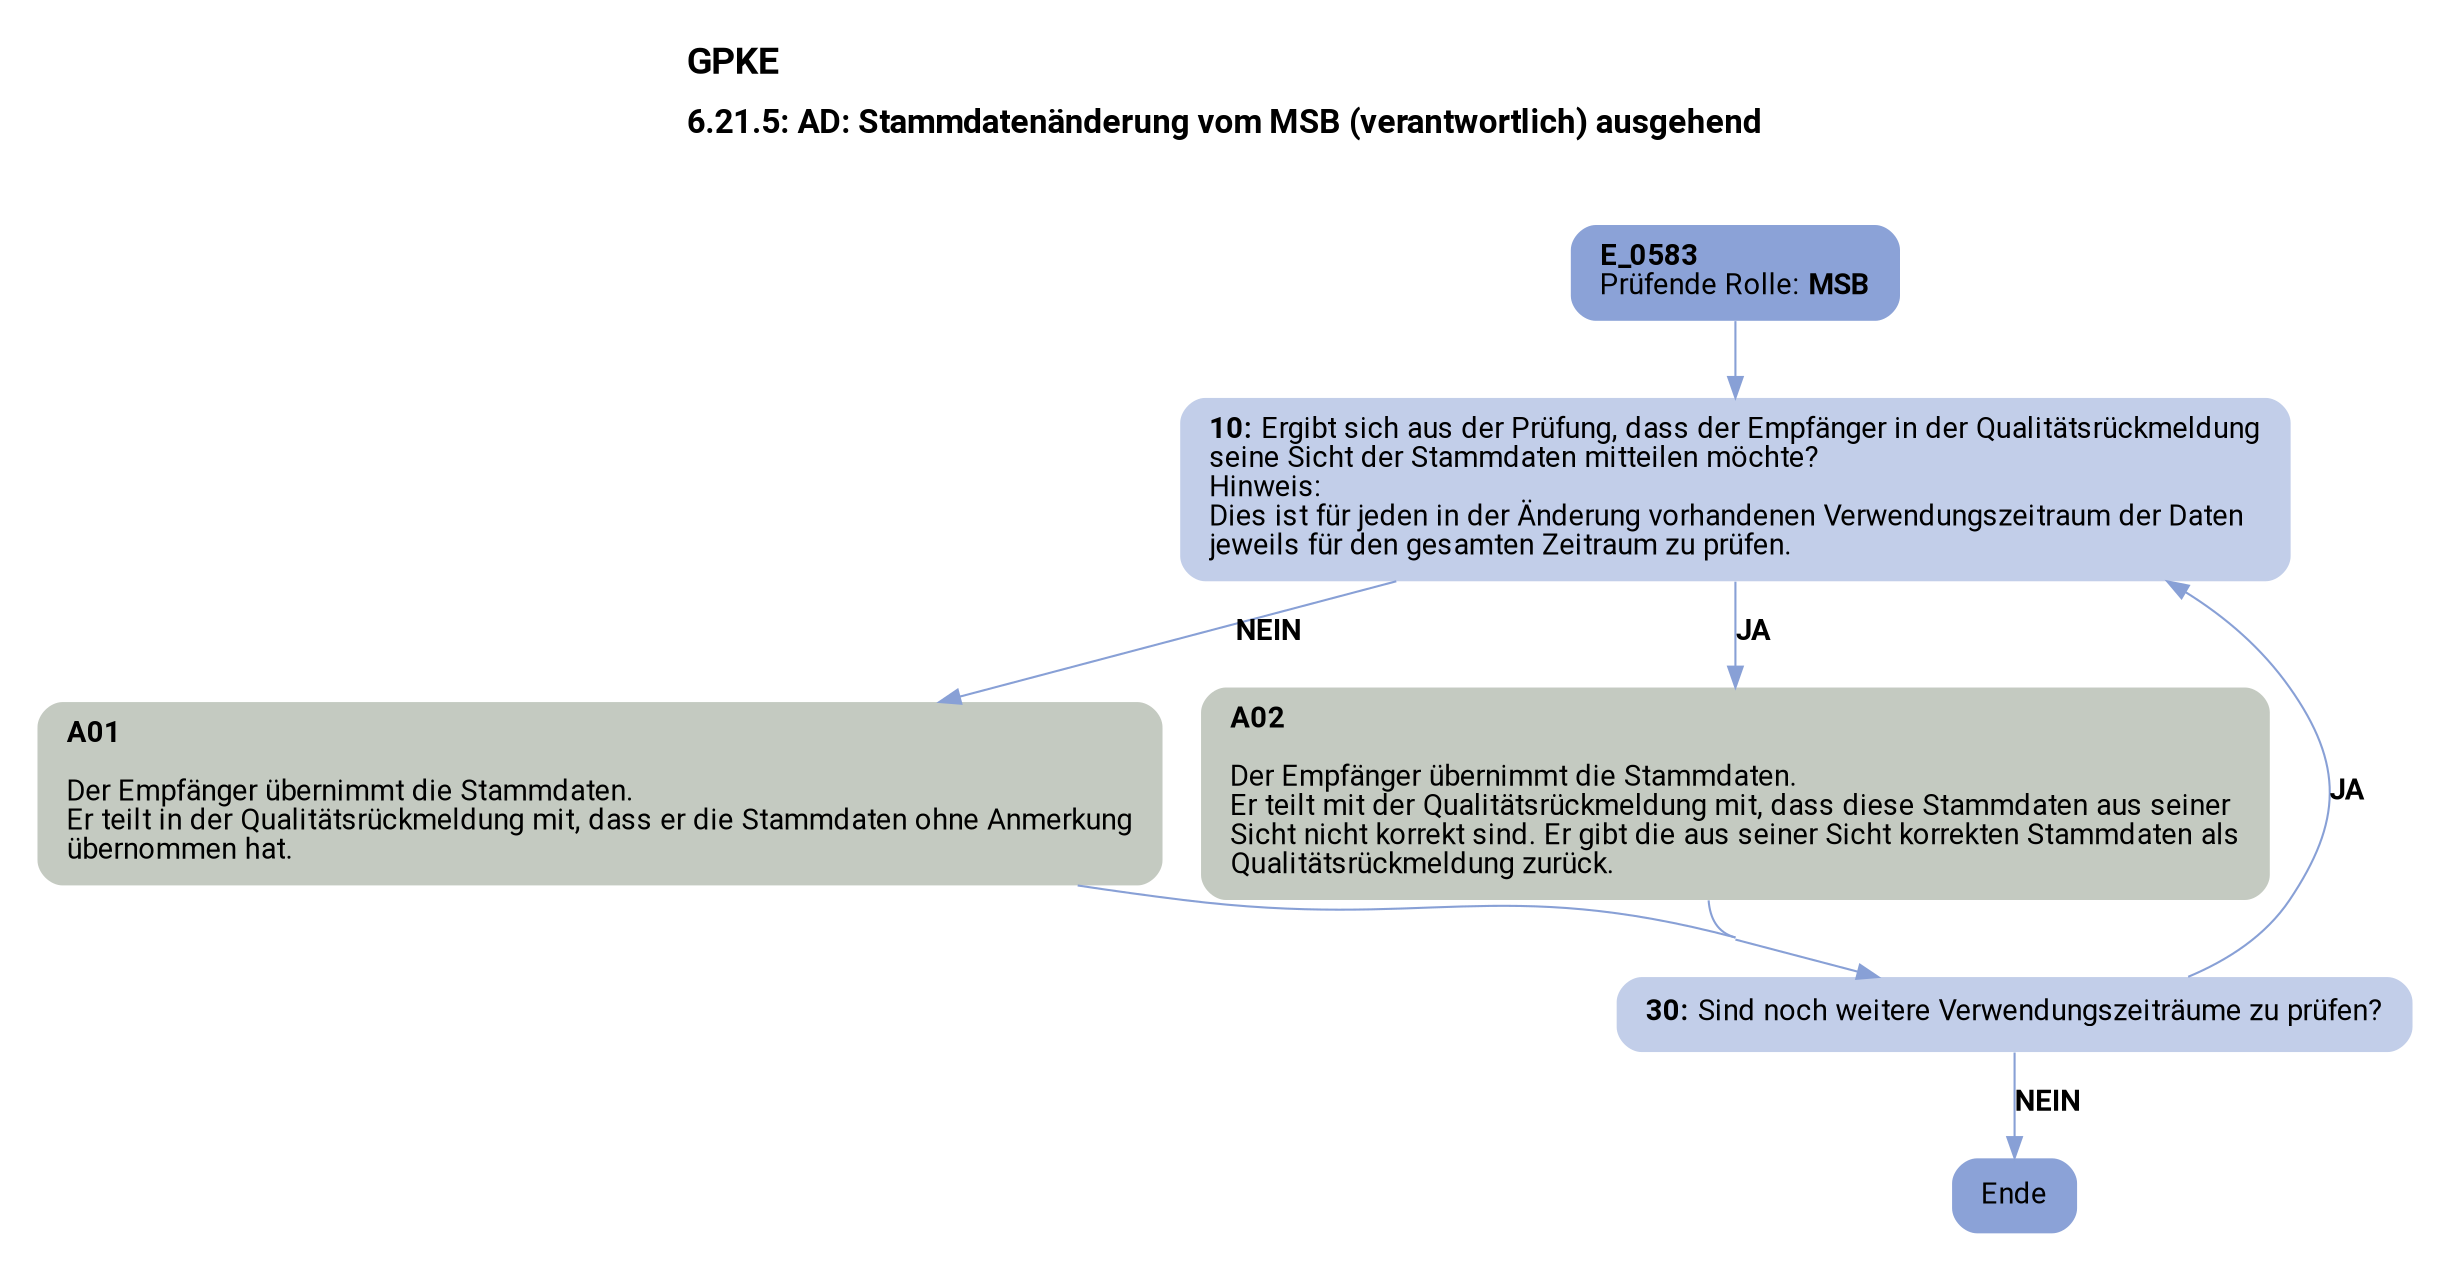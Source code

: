 digraph D {
    labelloc="t";
    label=<<B><FONT POINT-SIZE="18">GPKE</FONT></B><BR align="left"/><BR/><B><FONT POINT-SIZE="16">6.21.5: AD: Stammdatenänderung vom MSB (verantwortlich) ausgehend</FONT></B><BR align="left"/><BR/><BR/><BR/>>;
    ratio="compress";
    concentrate=true;
    pack=true;
    rankdir=TB;
    packmode="array";
    size="20,20";
    fontsize=12;
    pad=0.25;
    "Start" [margin="0.2,0.12", shape=box, style="filled,rounded", penwidth=0.0, fillcolor="#8ba2d7", label=<<B>E_0583</B><BR align="left"/><FONT>Prüfende Rolle: <B>MSB</B></FONT><BR align="center"/>>, fontname="Roboto, sans-serif"];
    "10" [margin="0.2,0.12", shape=box, style="filled,rounded", penwidth=0.0, fillcolor="#c2cee9", label=<<B>10: </B>Ergibt sich aus der Prüfung, dass der Empfänger in der Qualitätsrückmeldung<BR align="left"/>seine Sicht der Stammdaten mitteilen möchte?<BR align="left"/>Hinweis:<BR align="left"/>Dies ist für jeden in der Änderung vorhandenen Verwendungszeitraum der Daten<BR align="left"/>jeweils für den gesamten Zeitraum zu prüfen.<BR align="left"/>>, fontname="Roboto, sans-serif"];
    "A01_30" [margin="0.2,0.12", shape=box, style="filled,rounded", penwidth=0.0, fillcolor="#c4cac1", label=<<B>A01</B><BR align="left"/><BR align="left"/><FONT>Der Empfänger übernimmt die Stammdaten.<BR align="left"/>Er teilt in der Qualitätsrückmeldung mit, dass er die Stammdaten ohne Anmerkung<BR align="left"/>übernommen hat.<BR align="left"/></FONT>>, fontname="Roboto, sans-serif"];
    "A02_30" [margin="0.2,0.12", shape=box, style="filled,rounded", penwidth=0.0, fillcolor="#c4cac1", label=<<B>A02</B><BR align="left"/><BR align="left"/><FONT>Der Empfänger übernimmt die Stammdaten.<BR align="left"/>Er teilt mit der Qualitätsrückmeldung mit, dass diese Stammdaten aus seiner<BR align="left"/>Sicht nicht korrekt sind. Er gibt die aus seiner Sicht korrekten Stammdaten als<BR align="left"/>Qualitätsrückmeldung zurück.<BR align="left"/></FONT>>, fontname="Roboto, sans-serif"];
    "30" [margin="0.2,0.12", shape=box, style="filled,rounded", penwidth=0.0, fillcolor="#c2cee9", label=<<B>30: </B>Sind noch weitere Verwendungszeiträume zu prüfen?<BR align="left"/>>, fontname="Roboto, sans-serif"];
    "Ende" [margin="0.2,0.12", shape=box, style="filled,rounded", penwidth=0.0, fillcolor="#8ba2d7", label="Ende", fontname="Roboto, sans-serif"];

    "Start" -> "10" [color="#88a0d6"];
    "10" -> "A01_30" [label=<<B>NEIN</B>>, color="#88a0d6", fontname="Roboto, sans-serif"];
    "10" -> "A02_30" [label=<<B>JA</B>>, color="#88a0d6", fontname="Roboto, sans-serif"];
    "A01_30" -> "30" [color="#88a0d6"];
    "A02_30" -> "30" [color="#88a0d6"];
    "30" -> "10" [label=<<B>JA</B>>, color="#88a0d6", fontname="Roboto, sans-serif"];
    "30" -> "Ende" [label=<<B>NEIN</B>>, color="#88a0d6", fontname="Roboto, sans-serif"];

    bgcolor="transparent";
fontname="Roboto, sans-serif";
}